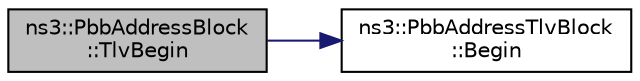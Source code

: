 digraph "ns3::PbbAddressBlock::TlvBegin"
{
 // LATEX_PDF_SIZE
  edge [fontname="Helvetica",fontsize="10",labelfontname="Helvetica",labelfontsize="10"];
  node [fontname="Helvetica",fontsize="10",shape=record];
  rankdir="LR";
  Node1 [label="ns3::PbbAddressBlock\l::TlvBegin",height=0.2,width=0.4,color="black", fillcolor="grey75", style="filled", fontcolor="black",tooltip=" "];
  Node1 -> Node2 [color="midnightblue",fontsize="10",style="solid",fontname="Helvetica"];
  Node2 [label="ns3::PbbAddressTlvBlock\l::Begin",height=0.2,width=0.4,color="black", fillcolor="white", style="filled",URL="$classns3_1_1_pbb_address_tlv_block.html#a4d9d3846d06745bc301a9272c2f9a345",tooltip=" "];
}
